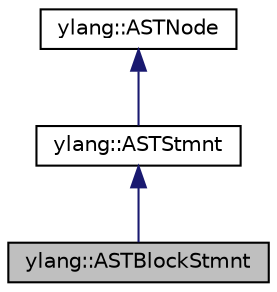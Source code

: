digraph "ylang::ASTBlockStmnt"
{
 // LATEX_PDF_SIZE
  edge [fontname="Helvetica",fontsize="10",labelfontname="Helvetica",labelfontsize="10"];
  node [fontname="Helvetica",fontsize="10",shape=record];
  Node1 [label="ylang::ASTBlockStmnt",height=0.2,width=0.4,color="black", fillcolor="grey75", style="filled", fontcolor="black",tooltip="Class used to represent a block statement in the AST."];
  Node2 -> Node1 [dir="back",color="midnightblue",fontsize="10",style="solid",fontname="Helvetica"];
  Node2 [label="ylang::ASTStmnt",height=0.2,width=0.4,color="black", fillcolor="white", style="filled",URL="$d1/da7/classylang_1_1ASTStmnt.html",tooltip="Abstract class used to represent a statement in the AST."];
  Node3 -> Node2 [dir="back",color="midnightblue",fontsize="10",style="solid",fontname="Helvetica"];
  Node3 [label="ylang::ASTNode",height=0.2,width=0.4,color="black", fillcolor="white", style="filled",URL="$de/d45/classylang_1_1ASTNode.html",tooltip="Abstract class used to represent a node in the AST."];
}
